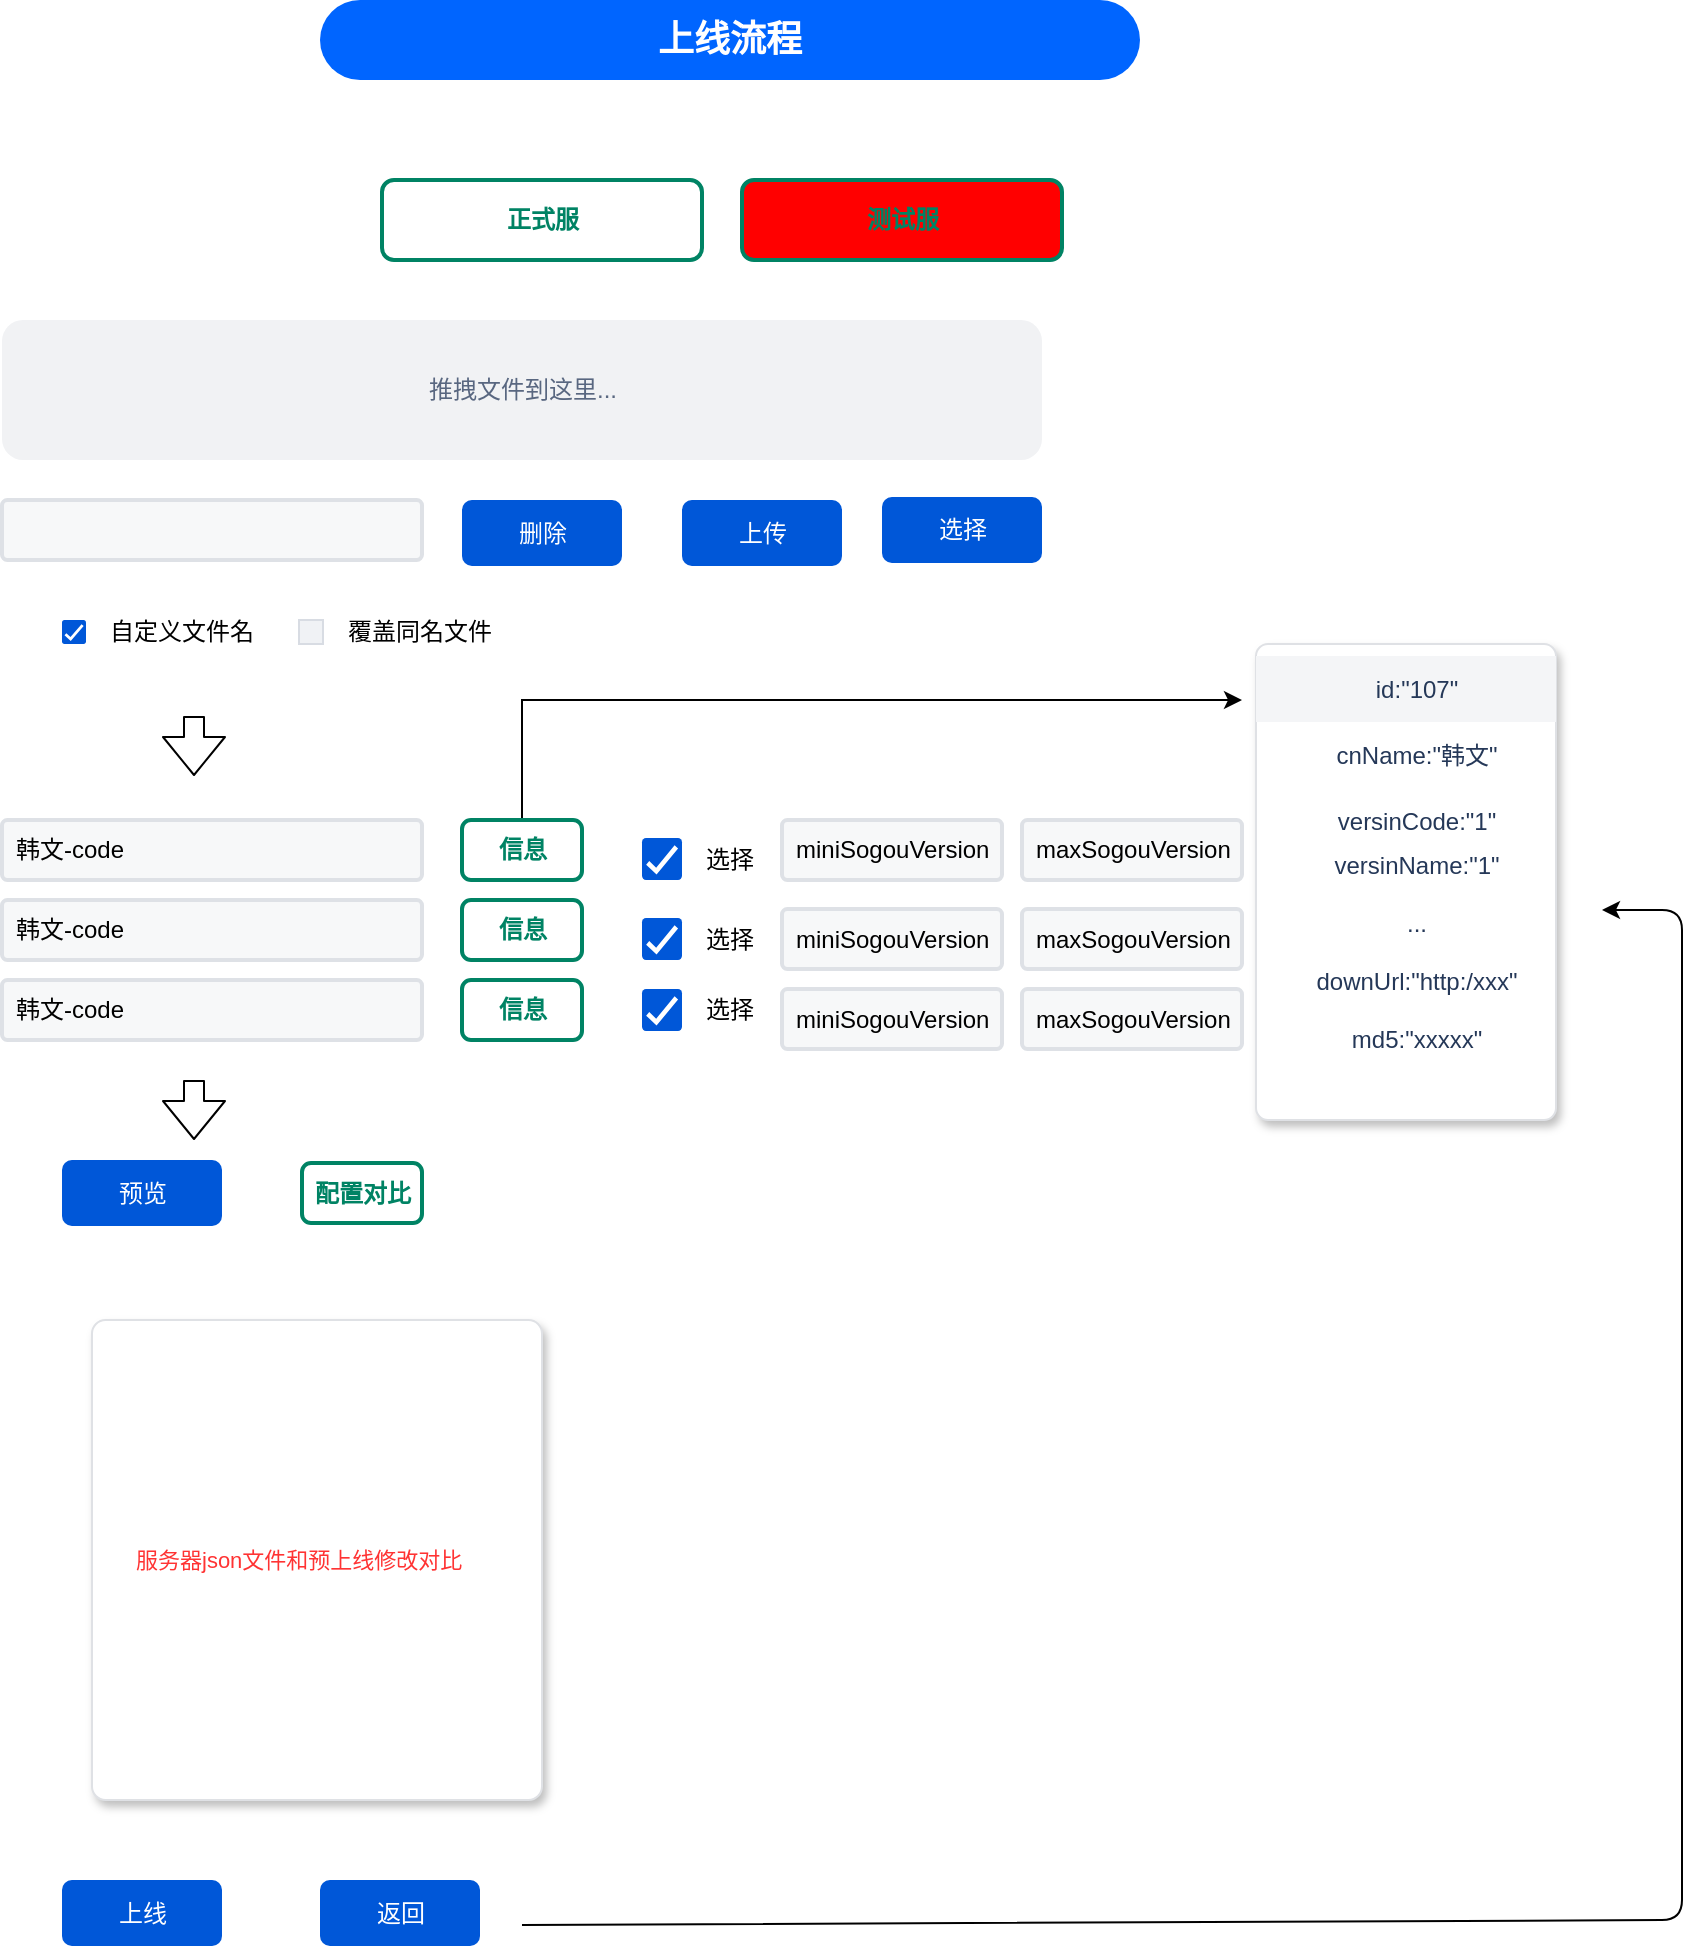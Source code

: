 <mxfile version="13.6.4" type="github">
  <diagram id="1EMLyv-aDlPW3CLGLThD" name="Page-1">
    <mxGraphModel dx="1038" dy="548" grid="1" gridSize="10" guides="1" tooltips="1" connect="1" arrows="1" fold="1" page="1" pageScale="1" pageWidth="827" pageHeight="1169" math="0" shadow="0">
      <root>
        <mxCell id="0" />
        <mxCell id="1" parent="0" />
        <mxCell id="2cxDILAhDorEXdLIPszs-1" value="上线流程" style="rounded=1;fillColor=#0065FF;strokeColor=none;html=1;fontColor=#ffffff;align=center;verticalAlign=middle;whiteSpace=wrap;fontSize=18;fontStyle=1;arcSize=50" vertex="1" parent="1">
          <mxGeometry x="209" y="30" width="410" height="40" as="geometry" />
        </mxCell>
        <mxCell id="2cxDILAhDorEXdLIPszs-2" value="正式服" style="dashed=0;html=1;rounded=1;strokeColor=#008364;fontSize=12;align=center;fontStyle=1;strokeWidth=2;fontColor=#008364" vertex="1" parent="1">
          <mxGeometry x="240" y="120" width="160" height="40" as="geometry" />
        </mxCell>
        <mxCell id="2cxDILAhDorEXdLIPszs-3" value="测试服" style="dashed=0;html=1;rounded=1;strokeColor=#008364;fontSize=12;align=center;fontStyle=1;strokeWidth=2;fontColor=#008364;fillColor=#FF0000;" vertex="1" parent="1">
          <mxGeometry x="420" y="120" width="160" height="40" as="geometry" />
        </mxCell>
        <mxCell id="2cxDILAhDorEXdLIPszs-4" value="推拽文件到这里..." style="rounded=1;align=center;fillColor=#F1F2F4;strokeColor=none;html=1;fontColor=#596780;fontSize=12" vertex="1" parent="1">
          <mxGeometry x="50" y="190" width="520" height="70" as="geometry" />
        </mxCell>
        <mxCell id="2cxDILAhDorEXdLIPszs-5" value="" style="rounded=1;arcSize=9;fillColor=#F7F8F9;align=left;spacingLeft=5;strokeColor=#DEE1E6;html=1;strokeWidth=2;fontSize=12" vertex="1" parent="1">
          <mxGeometry x="50" y="280" width="210" height="30" as="geometry" />
        </mxCell>
        <mxCell id="2cxDILAhDorEXdLIPszs-6" value="删除" style="rounded=1;fillColor=#0057D8;align=center;strokeColor=none;html=1;fontColor=#ffffff;fontSize=12" vertex="1" parent="1">
          <mxGeometry x="280" y="280" width="80" height="33" as="geometry" />
        </mxCell>
        <mxCell id="2cxDILAhDorEXdLIPszs-7" value="自定义文件名" style="html=1;shadow=0;dashed=0;shape=mxgraph.atlassian.checkbox_2;fillColor=#0057D8;strokeColor=none;align=left;verticalAlign=middle;fontStyle=0;fontSize=12;labelPosition=right;verticalLabelPosition=middle;spacingLeft=10" vertex="1" parent="1">
          <mxGeometry x="80" y="340" width="12" height="12" as="geometry" />
        </mxCell>
        <mxCell id="2cxDILAhDorEXdLIPszs-8" value="覆盖同名文件" style="rounded=1;fillColor=#F0F2F5;strokeColor=#D8DCE3;align=left;verticalAlign=middle;fontStyle=0;fontSize=12;labelPosition=right;verticalLabelPosition=middle;spacingLeft=10;html=1;shadow=0;dashed=0;arcSize=0;" vertex="1" parent="1">
          <mxGeometry x="198.5" y="340" width="12" height="12" as="geometry" />
        </mxCell>
        <mxCell id="2cxDILAhDorEXdLIPszs-11" value="上传" style="rounded=1;fillColor=#0057D8;align=center;strokeColor=none;html=1;fontColor=#ffffff;fontSize=12" vertex="1" parent="1">
          <mxGeometry x="390" y="280" width="80" height="33" as="geometry" />
        </mxCell>
        <mxCell id="2cxDILAhDorEXdLIPszs-12" value="选择" style="rounded=1;fillColor=#0057D8;align=center;strokeColor=none;html=1;fontColor=#ffffff;fontSize=12" vertex="1" parent="1">
          <mxGeometry x="490" y="278.5" width="80" height="33" as="geometry" />
        </mxCell>
        <mxCell id="2cxDILAhDorEXdLIPszs-13" value="韩文-code" style="rounded=1;arcSize=9;fillColor=#F7F8F9;align=left;spacingLeft=5;strokeColor=#DEE1E6;html=1;strokeWidth=2;fontSize=12" vertex="1" parent="1">
          <mxGeometry x="50" y="440" width="210" height="30" as="geometry" />
        </mxCell>
        <mxCell id="2cxDILAhDorEXdLIPszs-14" value="韩文-code" style="rounded=1;arcSize=9;fillColor=#F7F8F9;align=left;spacingLeft=5;strokeColor=#DEE1E6;html=1;strokeWidth=2;fontSize=12" vertex="1" parent="1">
          <mxGeometry x="50" y="480" width="210" height="30" as="geometry" />
        </mxCell>
        <mxCell id="2cxDILAhDorEXdLIPszs-15" value="韩文-code" style="rounded=1;arcSize=9;fillColor=#F7F8F9;align=left;spacingLeft=5;strokeColor=#DEE1E6;html=1;strokeWidth=2;fontSize=12" vertex="1" parent="1">
          <mxGeometry x="50" y="520" width="210" height="30" as="geometry" />
        </mxCell>
        <mxCell id="2cxDILAhDorEXdLIPszs-35" style="edgeStyle=orthogonalEdgeStyle;rounded=0;orthogonalLoop=1;jettySize=auto;html=1;" edge="1" parent="1" source="2cxDILAhDorEXdLIPszs-16">
          <mxGeometry relative="1" as="geometry">
            <mxPoint x="670" y="380" as="targetPoint" />
            <Array as="points">
              <mxPoint x="310" y="380" />
              <mxPoint x="670" y="380" />
            </Array>
          </mxGeometry>
        </mxCell>
        <mxCell id="2cxDILAhDorEXdLIPszs-16" value="信息" style="dashed=0;html=1;rounded=1;strokeColor=#008364;fontSize=12;align=center;fontStyle=1;strokeWidth=2;fontColor=#008364" vertex="1" parent="1">
          <mxGeometry x="280" y="440" width="60" height="30" as="geometry" />
        </mxCell>
        <mxCell id="2cxDILAhDorEXdLIPszs-17" value="信息" style="dashed=0;html=1;rounded=1;strokeColor=#008364;fontSize=12;align=center;fontStyle=1;strokeWidth=2;fontColor=#008364" vertex="1" parent="1">
          <mxGeometry x="280" y="480" width="60" height="30" as="geometry" />
        </mxCell>
        <mxCell id="2cxDILAhDorEXdLIPszs-18" value="信息" style="dashed=0;html=1;rounded=1;strokeColor=#008364;fontSize=12;align=center;fontStyle=1;strokeWidth=2;fontColor=#008364" vertex="1" parent="1">
          <mxGeometry x="280" y="520" width="60" height="30" as="geometry" />
        </mxCell>
        <mxCell id="2cxDILAhDorEXdLIPszs-22" value="选择" style="html=1;shadow=0;dashed=0;shape=mxgraph.atlassian.checkbox_2;fillColor=#0057D8;strokeColor=none;align=left;verticalAlign=middle;fontStyle=0;fontSize=12;labelPosition=right;verticalLabelPosition=middle;spacingLeft=10" vertex="1" parent="1">
          <mxGeometry x="370" y="449" width="20" height="21" as="geometry" />
        </mxCell>
        <mxCell id="2cxDILAhDorEXdLIPszs-23" value="选择" style="html=1;shadow=0;dashed=0;shape=mxgraph.atlassian.checkbox_2;fillColor=#0057D8;strokeColor=none;align=left;verticalAlign=middle;fontStyle=0;fontSize=12;labelPosition=right;verticalLabelPosition=middle;spacingLeft=10" vertex="1" parent="1">
          <mxGeometry x="370" y="489" width="20" height="21" as="geometry" />
        </mxCell>
        <mxCell id="2cxDILAhDorEXdLIPszs-24" value="选择" style="html=1;shadow=0;dashed=0;shape=mxgraph.atlassian.checkbox_2;fillColor=#0057D8;strokeColor=none;align=left;verticalAlign=middle;fontStyle=0;fontSize=12;labelPosition=right;verticalLabelPosition=middle;spacingLeft=10" vertex="1" parent="1">
          <mxGeometry x="370" y="524.5" width="20" height="21" as="geometry" />
        </mxCell>
        <mxCell id="2cxDILAhDorEXdLIPszs-25" value="" style="rounded=1;fillColor=#ffffff;strokeColor=#DFE1E5;shadow=1;html=1;arcSize=4;align=center;" vertex="1" parent="1">
          <mxGeometry x="677" y="352" width="150" height="238" as="geometry" />
        </mxCell>
        <mxCell id="2cxDILAhDorEXdLIPszs-26" value="id:&quot;107&quot;" style="rounded=0;fillColor=#F4F5F7;strokeColor=none;shadow=0;html=1;align=center;fontSize=12;spacingLeft=10;fontColor=#253858;resizeWidth=1" vertex="1" parent="2cxDILAhDorEXdLIPszs-25">
          <mxGeometry width="150" height="33" relative="1" as="geometry">
            <mxPoint y="6" as="offset" />
          </mxGeometry>
        </mxCell>
        <mxCell id="2cxDILAhDorEXdLIPszs-27" value="cnName:&quot;韩文&quot;" style="rounded=0;fillColor=none;strokeColor=none;shadow=0;html=1;align=center;fontSize=12;spacingLeft=10;fontColor=#253858;resizeWidth=1" vertex="1" parent="2cxDILAhDorEXdLIPszs-25">
          <mxGeometry width="150" height="33" relative="1" as="geometry">
            <mxPoint y="39" as="offset" />
          </mxGeometry>
        </mxCell>
        <mxCell id="2cxDILAhDorEXdLIPszs-28" value="versinCode:&quot;1&quot;" style="rounded=0;fillColor=none;strokeColor=none;shadow=0;html=1;align=center;fontSize=12;spacingLeft=10;fontColor=#253858;resizeWidth=1" vertex="1" parent="2cxDILAhDorEXdLIPszs-25">
          <mxGeometry width="150" height="33" relative="1" as="geometry">
            <mxPoint y="72" as="offset" />
          </mxGeometry>
        </mxCell>
        <mxCell id="2cxDILAhDorEXdLIPszs-29" value="versinName:&quot;1&quot;" style="rounded=0;fillColor=none;strokeColor=none;shadow=0;html=1;align=center;fontSize=12;spacingLeft=10;fontColor=#253858;resizeWidth=1" vertex="1" parent="2cxDILAhDorEXdLIPszs-25">
          <mxGeometry y="95.91" width="150" height="29.306" as="geometry" />
        </mxCell>
        <mxCell id="2cxDILAhDorEXdLIPszs-30" value="..." style="rounded=0;fillColor=none;strokeColor=none;shadow=0;html=1;align=center;fontSize=12;spacingLeft=10;fontColor=#253858;resizeWidth=1" vertex="1" parent="2cxDILAhDorEXdLIPszs-25">
          <mxGeometry y="125.216" width="150" height="29.306" as="geometry" />
        </mxCell>
        <mxCell id="2cxDILAhDorEXdLIPszs-31" value="downUrl:&quot;http:/xxx&quot;" style="rounded=0;fillColor=none;strokeColor=none;shadow=0;html=1;align=center;fontSize=12;spacingLeft=10;fontColor=#253858;resizeWidth=1" vertex="1" parent="2cxDILAhDorEXdLIPszs-25">
          <mxGeometry y="154.522" width="150" height="29.306" as="geometry" />
        </mxCell>
        <mxCell id="2cxDILAhDorEXdLIPszs-32" value="md5:&quot;xxxxx&quot;" style="rounded=0;fillColor=none;strokeColor=none;shadow=0;html=1;align=center;fontSize=12;spacingLeft=10;fontColor=#253858;resizeWidth=1" vertex="1" parent="2cxDILAhDorEXdLIPszs-25">
          <mxGeometry y="183.828" width="150" height="29.306" as="geometry" />
        </mxCell>
        <mxCell id="2cxDILAhDorEXdLIPszs-36" value="miniSogouVersion" style="rounded=1;arcSize=9;fillColor=#F7F8F9;align=left;spacingLeft=5;strokeColor=#DEE1E6;html=1;strokeWidth=2;fontSize=12" vertex="1" parent="1">
          <mxGeometry x="440" y="440" width="110" height="30" as="geometry" />
        </mxCell>
        <mxCell id="2cxDILAhDorEXdLIPszs-37" value="maxSogouVersion" style="rounded=1;arcSize=9;fillColor=#F7F8F9;align=left;spacingLeft=5;strokeColor=#DEE1E6;html=1;strokeWidth=2;fontSize=12" vertex="1" parent="1">
          <mxGeometry x="560" y="440" width="110" height="30" as="geometry" />
        </mxCell>
        <mxCell id="2cxDILAhDorEXdLIPszs-38" value="miniSogouVersion" style="rounded=1;arcSize=9;fillColor=#F7F8F9;align=left;spacingLeft=5;strokeColor=#DEE1E6;html=1;strokeWidth=2;fontSize=12" vertex="1" parent="1">
          <mxGeometry x="440" y="484.5" width="110" height="30" as="geometry" />
        </mxCell>
        <mxCell id="2cxDILAhDorEXdLIPszs-39" value="maxSogouVersion" style="rounded=1;arcSize=9;fillColor=#F7F8F9;align=left;spacingLeft=5;strokeColor=#DEE1E6;html=1;strokeWidth=2;fontSize=12" vertex="1" parent="1">
          <mxGeometry x="560" y="484.5" width="110" height="30" as="geometry" />
        </mxCell>
        <mxCell id="2cxDILAhDorEXdLIPszs-40" value="miniSogouVersion" style="rounded=1;arcSize=9;fillColor=#F7F8F9;align=left;spacingLeft=5;strokeColor=#DEE1E6;html=1;strokeWidth=2;fontSize=12" vertex="1" parent="1">
          <mxGeometry x="440" y="524.5" width="110" height="30" as="geometry" />
        </mxCell>
        <mxCell id="2cxDILAhDorEXdLIPszs-41" value="maxSogouVersion" style="rounded=1;arcSize=9;fillColor=#F7F8F9;align=left;spacingLeft=5;strokeColor=#DEE1E6;html=1;strokeWidth=2;fontSize=12" vertex="1" parent="1">
          <mxGeometry x="560" y="524.5" width="110" height="30" as="geometry" />
        </mxCell>
        <mxCell id="2cxDILAhDorEXdLIPszs-42" value="预览" style="rounded=1;fillColor=#0057D8;align=center;strokeColor=none;html=1;fontColor=#ffffff;fontSize=12" vertex="1" parent="1">
          <mxGeometry x="80" y="610" width="80" height="33" as="geometry" />
        </mxCell>
        <mxCell id="2cxDILAhDorEXdLIPszs-43" value="配置对比" style="dashed=0;html=1;rounded=1;strokeColor=#008364;fontSize=12;align=center;fontStyle=1;strokeWidth=2;fontColor=#008364" vertex="1" parent="1">
          <mxGeometry x="200" y="611.5" width="60" height="30" as="geometry" />
        </mxCell>
        <mxCell id="2cxDILAhDorEXdLIPszs-45" value="" style="shape=flexArrow;endArrow=classic;html=1;" edge="1" parent="1">
          <mxGeometry width="50" height="50" relative="1" as="geometry">
            <mxPoint x="146" y="570" as="sourcePoint" />
            <mxPoint x="146" y="600" as="targetPoint" />
          </mxGeometry>
        </mxCell>
        <mxCell id="2cxDILAhDorEXdLIPszs-46" value="" style="shape=flexArrow;endArrow=classic;html=1;" edge="1" parent="1">
          <mxGeometry width="50" height="50" relative="1" as="geometry">
            <mxPoint x="146" y="388" as="sourcePoint" />
            <mxPoint x="146" y="418" as="targetPoint" />
          </mxGeometry>
        </mxCell>
        <mxCell id="2cxDILAhDorEXdLIPszs-47" value="&lt;span style=&quot;font-size: 11px&quot;&gt;&lt;font color=&quot;#ff3333&quot;&gt;服务器json文件和预上线修改对比&lt;/font&gt;&lt;/span&gt;" style="rounded=1;arcSize=3;fillColor=#ffffff;strokeColor=#DFE1E5;strokeWidth=1;shadow=1;align=left;html=1;whiteSpace=wrap;spacingLeft=20;spacingRight=20;fontSize=12" vertex="1" parent="1">
          <mxGeometry x="95" y="690" width="225" height="240" as="geometry" />
        </mxCell>
        <mxCell id="2cxDILAhDorEXdLIPszs-48" value="上线" style="rounded=1;fillColor=#0057D8;align=center;strokeColor=none;html=1;fontColor=#ffffff;fontSize=12" vertex="1" parent="1">
          <mxGeometry x="80" y="970" width="80" height="33" as="geometry" />
        </mxCell>
        <mxCell id="2cxDILAhDorEXdLIPszs-49" value="返回" style="rounded=1;fillColor=#0057D8;align=center;strokeColor=none;html=1;fontColor=#ffffff;fontSize=12" vertex="1" parent="1">
          <mxGeometry x="209" y="970" width="80" height="33" as="geometry" />
        </mxCell>
        <mxCell id="2cxDILAhDorEXdLIPszs-50" value="" style="endArrow=classic;html=1;" edge="1" parent="1">
          <mxGeometry width="50" height="50" relative="1" as="geometry">
            <mxPoint x="310" y="992.5" as="sourcePoint" />
            <mxPoint x="850" y="485" as="targetPoint" />
            <Array as="points">
              <mxPoint x="890" y="990" />
              <mxPoint x="890" y="485" />
            </Array>
          </mxGeometry>
        </mxCell>
      </root>
    </mxGraphModel>
  </diagram>
</mxfile>
